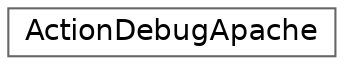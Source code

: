 digraph "Graphical Class Hierarchy"
{
 // LATEX_PDF_SIZE
  bgcolor="transparent";
  edge [fontname=Helvetica,fontsize=14,labelfontname=Helvetica,labelfontsize=14];
  node [fontname=Helvetica,fontsize=14,shape=box,height=0.2,width=0.4];
  rankdir="LR";
  Node0 [id="Node000000",label="ActionDebugApache",height=0.2,width=0.4,color="grey40", fillcolor="white", style="filled",URL="$d6/d42/classActionDebugApache.html",tooltip=" "];
}
